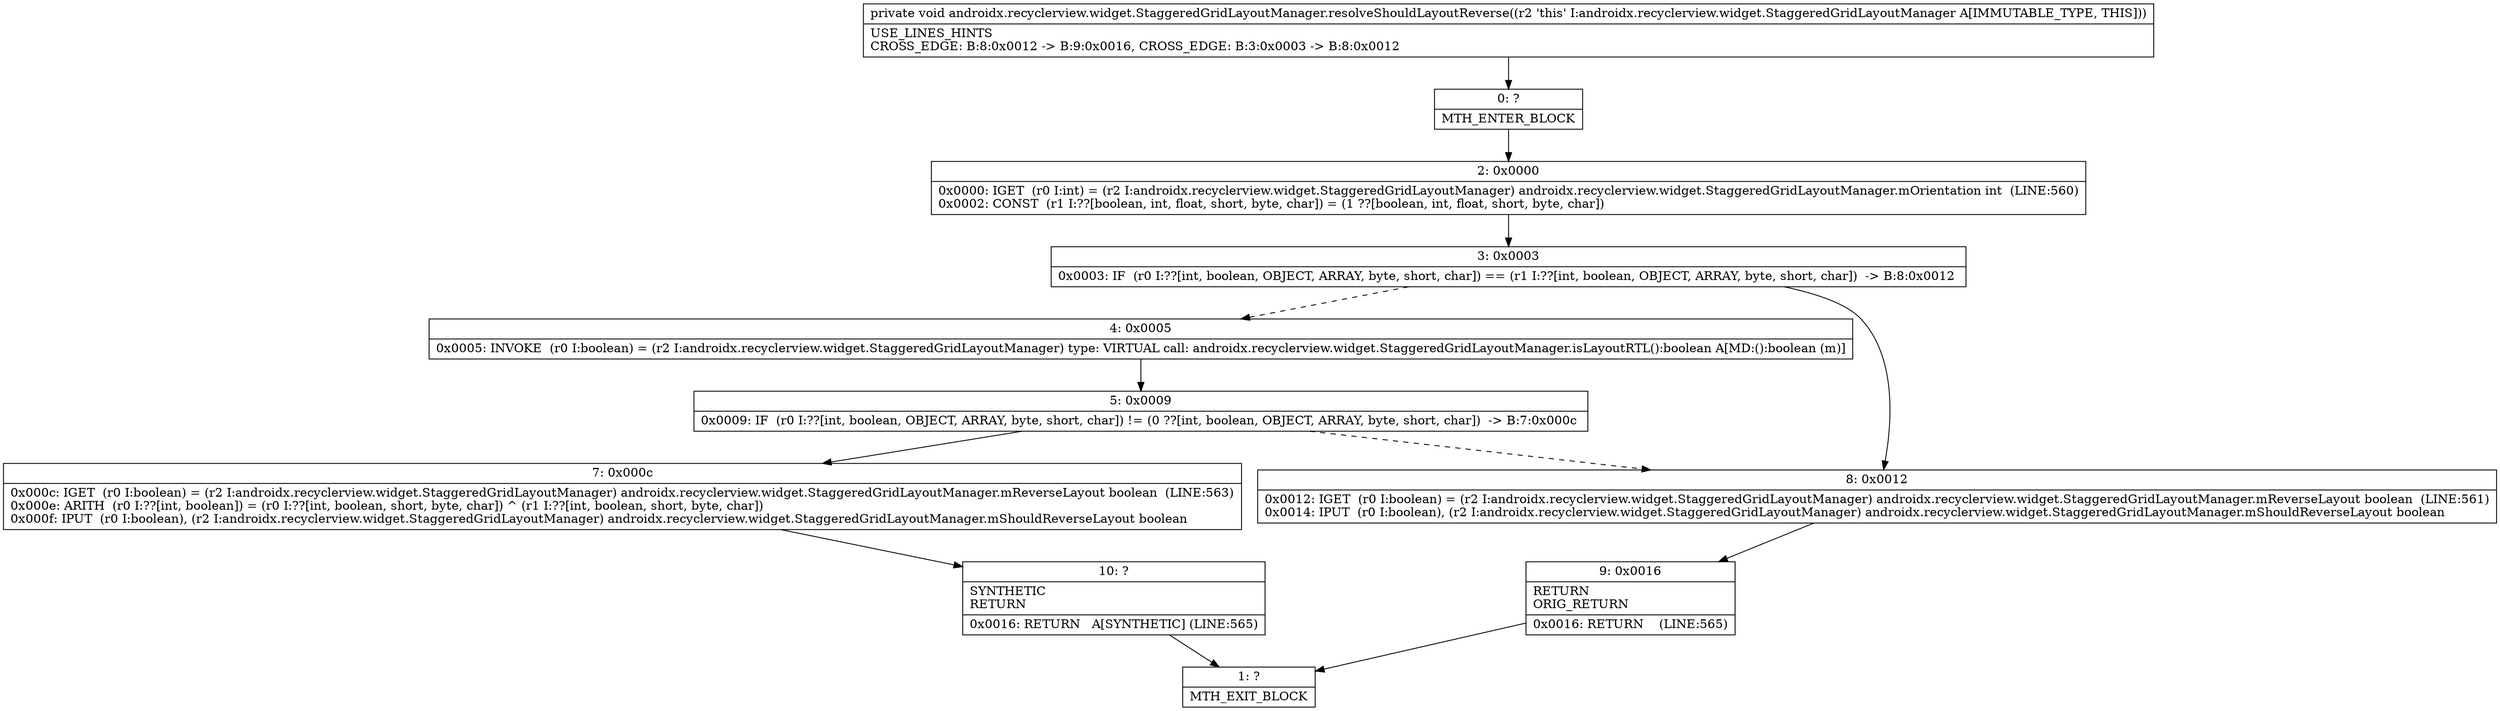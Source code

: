 digraph "CFG forandroidx.recyclerview.widget.StaggeredGridLayoutManager.resolveShouldLayoutReverse()V" {
Node_0 [shape=record,label="{0\:\ ?|MTH_ENTER_BLOCK\l}"];
Node_2 [shape=record,label="{2\:\ 0x0000|0x0000: IGET  (r0 I:int) = (r2 I:androidx.recyclerview.widget.StaggeredGridLayoutManager) androidx.recyclerview.widget.StaggeredGridLayoutManager.mOrientation int  (LINE:560)\l0x0002: CONST  (r1 I:??[boolean, int, float, short, byte, char]) = (1 ??[boolean, int, float, short, byte, char]) \l}"];
Node_3 [shape=record,label="{3\:\ 0x0003|0x0003: IF  (r0 I:??[int, boolean, OBJECT, ARRAY, byte, short, char]) == (r1 I:??[int, boolean, OBJECT, ARRAY, byte, short, char])  \-\> B:8:0x0012 \l}"];
Node_4 [shape=record,label="{4\:\ 0x0005|0x0005: INVOKE  (r0 I:boolean) = (r2 I:androidx.recyclerview.widget.StaggeredGridLayoutManager) type: VIRTUAL call: androidx.recyclerview.widget.StaggeredGridLayoutManager.isLayoutRTL():boolean A[MD:():boolean (m)]\l}"];
Node_5 [shape=record,label="{5\:\ 0x0009|0x0009: IF  (r0 I:??[int, boolean, OBJECT, ARRAY, byte, short, char]) != (0 ??[int, boolean, OBJECT, ARRAY, byte, short, char])  \-\> B:7:0x000c \l}"];
Node_7 [shape=record,label="{7\:\ 0x000c|0x000c: IGET  (r0 I:boolean) = (r2 I:androidx.recyclerview.widget.StaggeredGridLayoutManager) androidx.recyclerview.widget.StaggeredGridLayoutManager.mReverseLayout boolean  (LINE:563)\l0x000e: ARITH  (r0 I:??[int, boolean]) = (r0 I:??[int, boolean, short, byte, char]) ^ (r1 I:??[int, boolean, short, byte, char]) \l0x000f: IPUT  (r0 I:boolean), (r2 I:androidx.recyclerview.widget.StaggeredGridLayoutManager) androidx.recyclerview.widget.StaggeredGridLayoutManager.mShouldReverseLayout boolean \l}"];
Node_10 [shape=record,label="{10\:\ ?|SYNTHETIC\lRETURN\l|0x0016: RETURN   A[SYNTHETIC] (LINE:565)\l}"];
Node_1 [shape=record,label="{1\:\ ?|MTH_EXIT_BLOCK\l}"];
Node_8 [shape=record,label="{8\:\ 0x0012|0x0012: IGET  (r0 I:boolean) = (r2 I:androidx.recyclerview.widget.StaggeredGridLayoutManager) androidx.recyclerview.widget.StaggeredGridLayoutManager.mReverseLayout boolean  (LINE:561)\l0x0014: IPUT  (r0 I:boolean), (r2 I:androidx.recyclerview.widget.StaggeredGridLayoutManager) androidx.recyclerview.widget.StaggeredGridLayoutManager.mShouldReverseLayout boolean \l}"];
Node_9 [shape=record,label="{9\:\ 0x0016|RETURN\lORIG_RETURN\l|0x0016: RETURN    (LINE:565)\l}"];
MethodNode[shape=record,label="{private void androidx.recyclerview.widget.StaggeredGridLayoutManager.resolveShouldLayoutReverse((r2 'this' I:androidx.recyclerview.widget.StaggeredGridLayoutManager A[IMMUTABLE_TYPE, THIS]))  | USE_LINES_HINTS\lCROSS_EDGE: B:8:0x0012 \-\> B:9:0x0016, CROSS_EDGE: B:3:0x0003 \-\> B:8:0x0012\l}"];
MethodNode -> Node_0;Node_0 -> Node_2;
Node_2 -> Node_3;
Node_3 -> Node_4[style=dashed];
Node_3 -> Node_8;
Node_4 -> Node_5;
Node_5 -> Node_7;
Node_5 -> Node_8[style=dashed];
Node_7 -> Node_10;
Node_10 -> Node_1;
Node_8 -> Node_9;
Node_9 -> Node_1;
}

